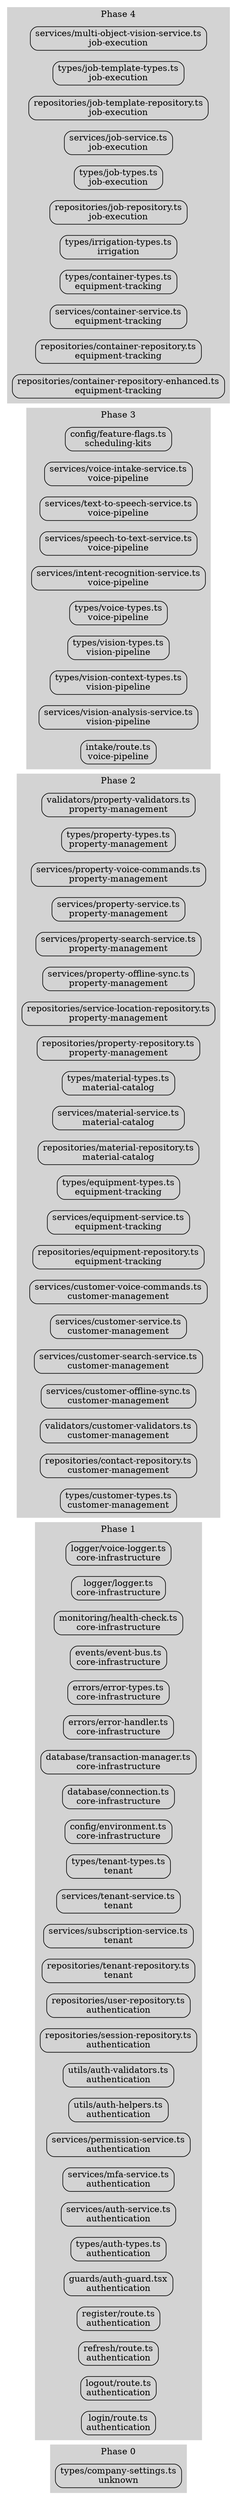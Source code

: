 digraph Dependencies {
  rankdir=LR;
  node [shape=box, style=rounded];

  subgraph cluster_phase0 {
    label="Phase 0";
    style=filled;
    color=lightgrey;
    _src_domains_company_types_company_settings_ts [label="types/company-settings.ts\nunknown"];
  }

  subgraph cluster_phase1 {
    label="Phase 1";
    style=filled;
    color=lightgrey;
    _src_core_logger_voice_logger_ts [label="logger/voice-logger.ts\ncore-infrastructure"];
    _src_core_logger_logger_ts [label="logger/logger.ts\ncore-infrastructure"];
    _src_core_monitoring_health_check_ts [label="monitoring/health-check.ts\ncore-infrastructure"];
    _src_core_events_event_bus_ts [label="events/event-bus.ts\ncore-infrastructure"];
    _src_core_errors_error_types_ts [label="errors/error-types.ts\ncore-infrastructure"];
    _src_core_errors_error_handler_ts [label="errors/error-handler.ts\ncore-infrastructure"];
    _src_core_database_transaction_manager_ts [label="database/transaction-manager.ts\ncore-infrastructure"];
    _src_core_database_connection_ts [label="database/connection.ts\ncore-infrastructure"];
    _src_core_config_environment_ts [label="config/environment.ts\ncore-infrastructure"];
    _src_domains_tenant_types_tenant_types_ts [label="types/tenant-types.ts\ntenant"];
    _src_domains_tenant_services_tenant_service_ts [label="services/tenant-service.ts\ntenant"];
    _src_domains_tenant_services_subscription_service_ts [label="services/subscription-service.ts\ntenant"];
    _src_domains_tenant_repositories_tenant_repository_ts [label="repositories/tenant-repository.ts\ntenant"];
    _src_domains_auth_repositories_user_repository_ts [label="repositories/user-repository.ts\nauthentication"];
    _src_domains_auth_repositories_session_repository_ts [label="repositories/session-repository.ts\nauthentication"];
    _src_domains_auth_utils_auth_validators_ts [label="utils/auth-validators.ts\nauthentication"];
    _src_domains_auth_utils_auth_helpers_ts [label="utils/auth-helpers.ts\nauthentication"];
    _src_domains_auth_services_permission_service_ts [label="services/permission-service.ts\nauthentication"];
    _src_domains_auth_services_mfa_service_ts [label="services/mfa-service.ts\nauthentication"];
    _src_domains_auth_services_auth_service_ts [label="services/auth-service.ts\nauthentication"];
    _src_domains_auth_types_auth_types_ts [label="types/auth-types.ts\nauthentication"];
    _src_domains_auth_guards_auth_guard_tsx [label="guards/auth-guard.tsx\nauthentication"];
    _src_app_api_auth_register_route_ts [label="register/route.ts\nauthentication"];
    _src_app_api_auth_refresh_route_ts [label="refresh/route.ts\nauthentication"];
    _src_app_api_auth_logout_route_ts [label="logout/route.ts\nauthentication"];
    _src_app_api_auth_login_route_ts [label="login/route.ts\nauthentication"];
  }

  subgraph cluster_phase2 {
    label="Phase 2";
    style=filled;
    color=lightgrey;
    _src_domains_property_validators_property_validators_ts [label="validators/property-validators.ts\nproperty-management"];
    _src_domains_property_types_property_types_ts [label="types/property-types.ts\nproperty-management"];
    _src_domains_property_services_property_voice_commands_ts [label="services/property-voice-commands.ts\nproperty-management"];
    _src_domains_property_services_property_service_ts [label="services/property-service.ts\nproperty-management"];
    _src_domains_property_services_property_search_service_ts [label="services/property-search-service.ts\nproperty-management"];
    _src_domains_property_services_property_offline_sync_ts [label="services/property-offline-sync.ts\nproperty-management"];
    _src_domains_property_repositories_service_location_repository_ts [label="repositories/service-location-repository.ts\nproperty-management"];
    _src_domains_property_repositories_property_repository_ts [label="repositories/property-repository.ts\nproperty-management"];
    _src_domains_material_types_material_types_ts [label="types/material-types.ts\nmaterial-catalog"];
    _src_domains_material_services_material_service_ts [label="services/material-service.ts\nmaterial-catalog"];
    _src_domains_material_repositories_material_repository_ts [label="repositories/material-repository.ts\nmaterial-catalog"];
    _src_domains_equipment_types_equipment_types_ts [label="types/equipment-types.ts\nequipment-tracking"];
    _src_domains_equipment_services_equipment_service_ts [label="services/equipment-service.ts\nequipment-tracking"];
    _src_domains_equipment_repositories_equipment_repository_ts [label="repositories/equipment-repository.ts\nequipment-tracking"];
    _src_domains_customer_services_customer_voice_commands_ts [label="services/customer-voice-commands.ts\ncustomer-management"];
    _src_domains_customer_services_customer_service_ts [label="services/customer-service.ts\ncustomer-management"];
    _src_domains_customer_services_customer_search_service_ts [label="services/customer-search-service.ts\ncustomer-management"];
    _src_domains_customer_services_customer_offline_sync_ts [label="services/customer-offline-sync.ts\ncustomer-management"];
    _src_domains_customer_validators_customer_validators_ts [label="validators/customer-validators.ts\ncustomer-management"];
    _src_domains_customer_repositories_contact_repository_ts [label="repositories/contact-repository.ts\ncustomer-management"];
    _src_domains_customer_types_customer_types_ts [label="types/customer-types.ts\ncustomer-management"];
  }

  subgraph cluster_phase3 {
    label="Phase 3";
    style=filled;
    color=lightgrey;
    _src_core_config_feature_flags_ts [label="config/feature-flags.ts\nscheduling-kits"];
    _src_domains_voice_services_voice_intake_service_ts [label="services/voice-intake-service.ts\nvoice-pipeline"];
    _src_domains_voice_services_text_to_speech_service_ts [label="services/text-to-speech-service.ts\nvoice-pipeline"];
    _src_domains_voice_services_speech_to_text_service_ts [label="services/speech-to-text-service.ts\nvoice-pipeline"];
    _src_domains_voice_services_intent_recognition_service_ts [label="services/intent-recognition-service.ts\nvoice-pipeline"];
    _src_domains_voice_types_voice_types_ts [label="types/voice-types.ts\nvoice-pipeline"];
    _src_domains_vision_types_vision_types_ts [label="types/vision-types.ts\nvision-pipeline"];
    _src_domains_vision_types_vision_context_types_ts [label="types/vision-context-types.ts\nvision-pipeline"];
    _src_domains_vision_services_vision_analysis_service_ts [label="services/vision-analysis-service.ts\nvision-pipeline"];
    _src_app_api_voice_intake_route_ts [label="intake/route.ts\nvoice-pipeline"];
  }

  subgraph cluster_phase4 {
    label="Phase 4";
    style=filled;
    color=lightgrey;
    _src_domains_vision_services_multi_object_vision_service_ts [label="services/multi-object-vision-service.ts\njob-execution"];
    _src_domains_job_templates_types_job_template_types_ts [label="types/job-template-types.ts\njob-execution"];
    _src_domains_job_templates_repositories_job_template_repository_ts [label="repositories/job-template-repository.ts\njob-execution"];
    _src_domains_job_services_job_service_ts [label="services/job-service.ts\njob-execution"];
    _src_domains_job_types_job_types_ts [label="types/job-types.ts\njob-execution"];
    _src_domains_job_repositories_job_repository_ts [label="repositories/job-repository.ts\njob-execution"];
    _src_domains_irrigation_types_irrigation_types_ts [label="types/irrigation-types.ts\nirrigation"];
    _src_domains_equipment_types_container_types_ts [label="types/container-types.ts\nequipment-tracking"];
    _src_domains_equipment_services_container_service_ts [label="services/container-service.ts\nequipment-tracking"];
    _src_domains_equipment_repositories_container_repository_ts [label="repositories/container-repository.ts\nequipment-tracking"];
    _src_domains_equipment_repositories_container_repository_enhanced_ts [label="repositories/container-repository-enhanced.ts\nequipment-tracking"];
  }

}